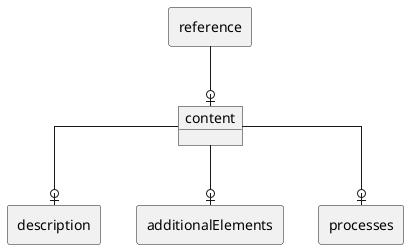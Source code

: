 @startuml
allowmixing
skinparam linetype ortho

rectangle "reference" as p1
rectangle "description" as c1
rectangle "additionalElements" as c2
rectangle "processes" as c3
object "content" as e
p1 --o| e
e --o| c1
e --o| c2
e --o| c3
@enduml
